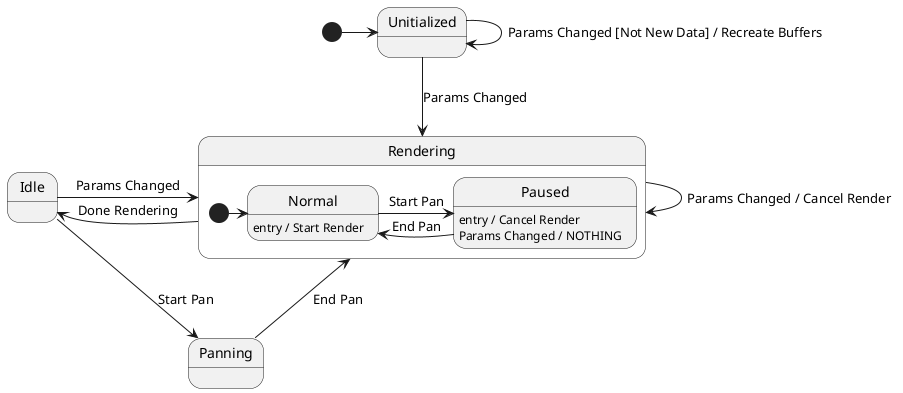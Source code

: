 @startuml Renderer

' Events:
' - Params Changed (New Data, Resize, Zoom)
' - Start Pan
' - End Pan
' - Done Rendering

state Unitialized
state Idle
state Panning
state Rendering {
    state Normal : entry / Start Render
    state Paused : entry / Cancel Render
    state Paused : Params Changed / NOTHING
    [*] -> Normal
    Normal -> Paused : Start Pan
    Paused -> Normal : End Pan
}

[*] -> Unitialized

Unitialized -> Unitialized : Params Changed [Not New Data] / Recreate Buffers
Unitialized -d-> Rendering : Params Changed

Rendering -> Rendering : Params Changed / Cancel Render
Rendering -l-> Idle : Done Rendering

Idle -d-> Panning : Start Pan
Idle -> Rendering : Params Changed

Panning -u-> Rendering : End Pan



@enduml